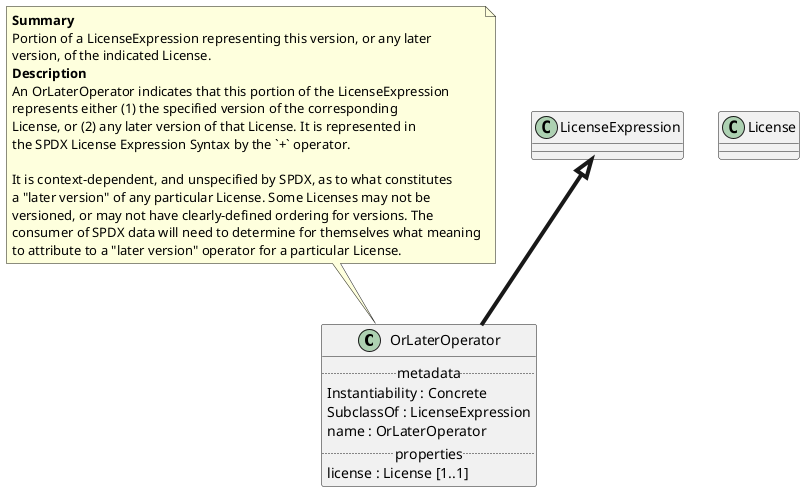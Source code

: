 @startuml
set separator ::
class OrLaterOperator {
.. metadata ..
    Instantiability : Concrete
    SubclassOf : LicenseExpression
    name : OrLaterOperator
.. properties ..
    license : License [1..1]
}
note top of OrLaterOperator
<b>Summary</b>
Portion of a LicenseExpression representing this version, or any later
version, of the indicated License.
<b>Description</b>
An OrLaterOperator indicates that this portion of the LicenseExpression
represents either (1) the specified version of the corresponding
License, or (2) any later version of that License. It is represented in
the SPDX License Expression Syntax by the `+` operator.

It is context-dependent, and unspecified by SPDX, as to what constitutes
a "later version" of any particular License. Some Licenses may not be
versioned, or may not have clearly-defined ordering for versions. The
consumer of SPDX data will need to determine for themselves what meaning
to attribute to a "later version" operator for a particular License.
end note
"LicenseExpression" <|-[thickness=4]- "OrLaterOperator"
"License" <-[dotted]-- "OrLaterOperator::license"
@enduml
